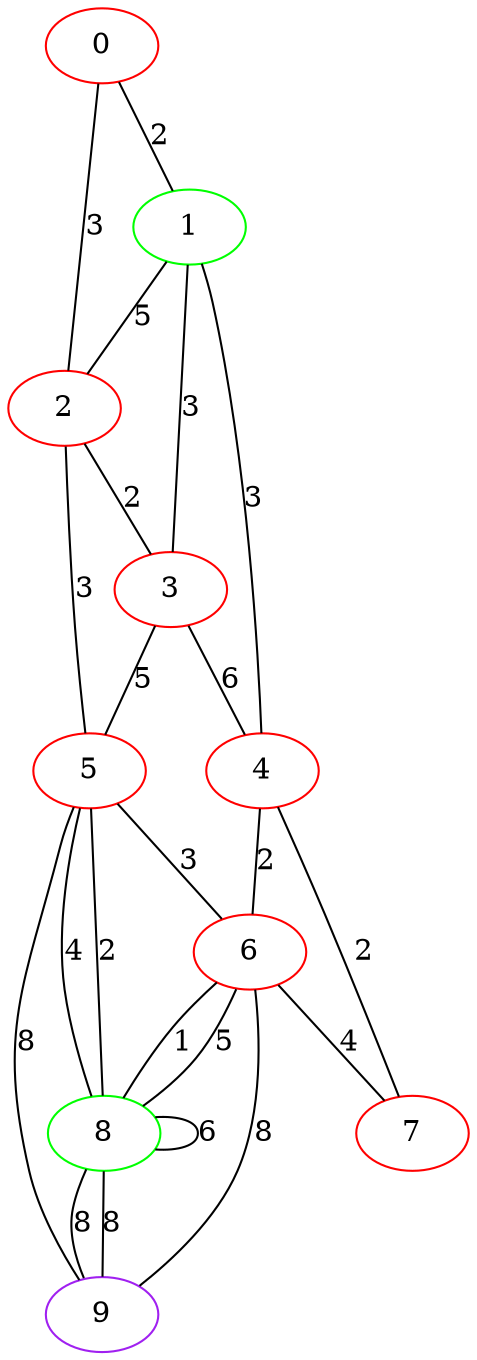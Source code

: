 graph "" {
0 [color=red, weight=1];
1 [color=green, weight=2];
2 [color=red, weight=1];
3 [color=red, weight=1];
4 [color=red, weight=1];
5 [color=red, weight=1];
6 [color=red, weight=1];
7 [color=red, weight=1];
8 [color=green, weight=2];
9 [color=purple, weight=4];
0 -- 1  [key=0, label=2];
0 -- 2  [key=0, label=3];
1 -- 2  [key=0, label=5];
1 -- 3  [key=0, label=3];
1 -- 4  [key=0, label=3];
2 -- 3  [key=0, label=2];
2 -- 5  [key=0, label=3];
3 -- 4  [key=0, label=6];
3 -- 5  [key=0, label=5];
4 -- 6  [key=0, label=2];
4 -- 7  [key=0, label=2];
5 -- 8  [key=0, label=2];
5 -- 8  [key=1, label=4];
5 -- 9  [key=0, label=8];
5 -- 6  [key=0, label=3];
6 -- 8  [key=0, label=5];
6 -- 8  [key=1, label=1];
6 -- 9  [key=0, label=8];
6 -- 7  [key=0, label=4];
8 -- 8  [key=0, label=6];
8 -- 9  [key=0, label=8];
8 -- 9  [key=1, label=8];
}
